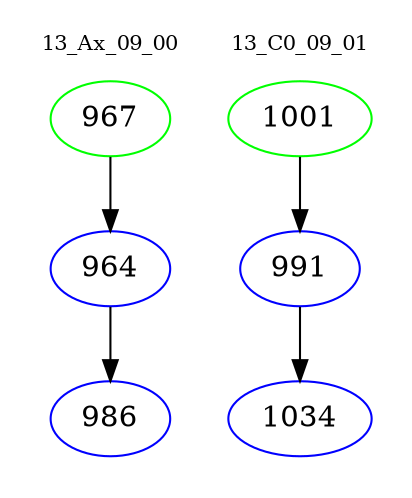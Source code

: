 digraph{
subgraph cluster_0 {
color = white
label = "13_Ax_09_00";
fontsize=10;
T0_967 [label="967", color="green"]
T0_967 -> T0_964 [color="black"]
T0_964 [label="964", color="blue"]
T0_964 -> T0_986 [color="black"]
T0_986 [label="986", color="blue"]
}
subgraph cluster_1 {
color = white
label = "13_C0_09_01";
fontsize=10;
T1_1001 [label="1001", color="green"]
T1_1001 -> T1_991 [color="black"]
T1_991 [label="991", color="blue"]
T1_991 -> T1_1034 [color="black"]
T1_1034 [label="1034", color="blue"]
}
}

